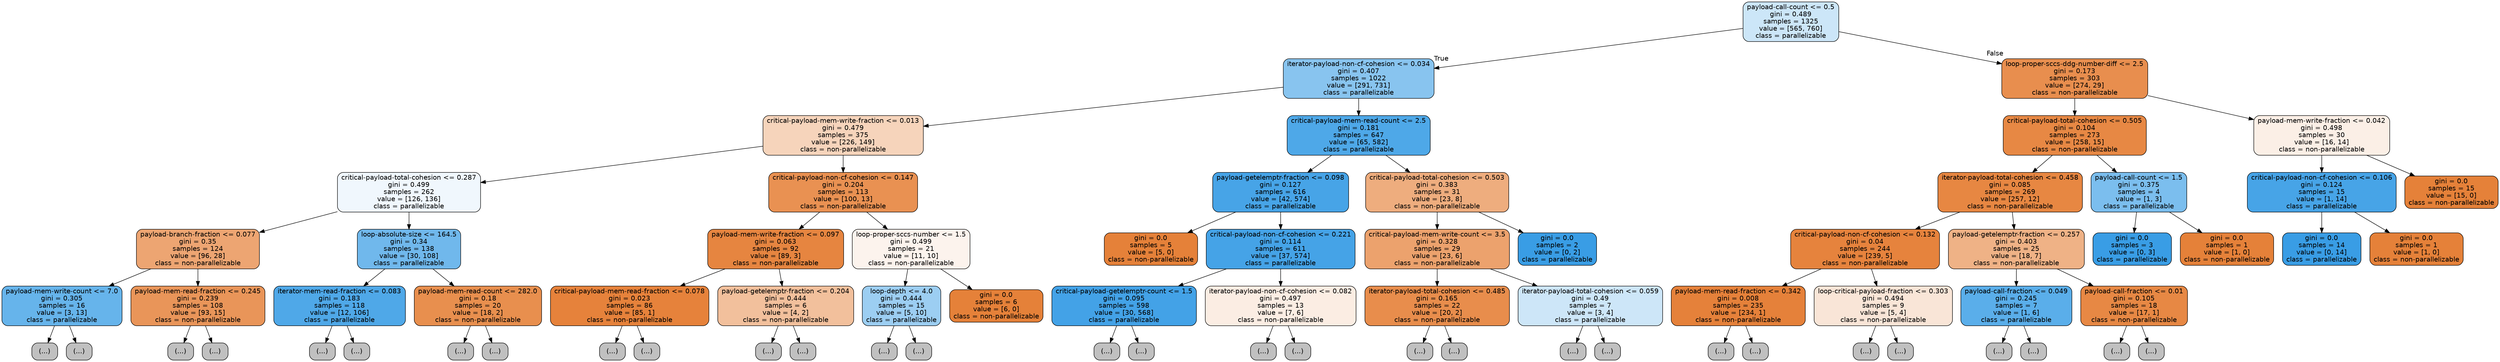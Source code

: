 digraph Tree {
node [shape=box, style="filled, rounded", color="black", fontname=helvetica] ;
edge [fontname=helvetica] ;
0 [label="payload-call-count <= 0.5\ngini = 0.489\nsamples = 1325\nvalue = [565, 760]\nclass = parallelizable", fillcolor="#399de541"] ;
1 [label="iterator-payload-non-cf-cohesion <= 0.034\ngini = 0.407\nsamples = 1022\nvalue = [291, 731]\nclass = parallelizable", fillcolor="#399de599"] ;
0 -> 1 [labeldistance=2.5, labelangle=45, headlabel="True"] ;
2 [label="critical-payload-mem-write-fraction <= 0.013\ngini = 0.479\nsamples = 375\nvalue = [226, 149]\nclass = non-parallelizable", fillcolor="#e5813957"] ;
1 -> 2 ;
3 [label="critical-payload-total-cohesion <= 0.287\ngini = 0.499\nsamples = 262\nvalue = [126, 136]\nclass = parallelizable", fillcolor="#399de513"] ;
2 -> 3 ;
4 [label="payload-branch-fraction <= 0.077\ngini = 0.35\nsamples = 124\nvalue = [96, 28]\nclass = non-parallelizable", fillcolor="#e58139b5"] ;
3 -> 4 ;
5 [label="payload-mem-write-count <= 7.0\ngini = 0.305\nsamples = 16\nvalue = [3, 13]\nclass = parallelizable", fillcolor="#399de5c4"] ;
4 -> 5 ;
6 [label="(...)", fillcolor="#C0C0C0"] ;
5 -> 6 ;
9 [label="(...)", fillcolor="#C0C0C0"] ;
5 -> 9 ;
12 [label="payload-mem-read-fraction <= 0.245\ngini = 0.239\nsamples = 108\nvalue = [93, 15]\nclass = non-parallelizable", fillcolor="#e58139d6"] ;
4 -> 12 ;
13 [label="(...)", fillcolor="#C0C0C0"] ;
12 -> 13 ;
38 [label="(...)", fillcolor="#C0C0C0"] ;
12 -> 38 ;
39 [label="loop-absolute-size <= 164.5\ngini = 0.34\nsamples = 138\nvalue = [30, 108]\nclass = parallelizable", fillcolor="#399de5b8"] ;
3 -> 39 ;
40 [label="iterator-mem-read-fraction <= 0.083\ngini = 0.183\nsamples = 118\nvalue = [12, 106]\nclass = parallelizable", fillcolor="#399de5e2"] ;
39 -> 40 ;
41 [label="(...)", fillcolor="#C0C0C0"] ;
40 -> 41 ;
52 [label="(...)", fillcolor="#C0C0C0"] ;
40 -> 52 ;
53 [label="payload-mem-read-count <= 282.0\ngini = 0.18\nsamples = 20\nvalue = [18, 2]\nclass = non-parallelizable", fillcolor="#e58139e3"] ;
39 -> 53 ;
54 [label="(...)", fillcolor="#C0C0C0"] ;
53 -> 54 ;
55 [label="(...)", fillcolor="#C0C0C0"] ;
53 -> 55 ;
56 [label="critical-payload-non-cf-cohesion <= 0.147\ngini = 0.204\nsamples = 113\nvalue = [100, 13]\nclass = non-parallelizable", fillcolor="#e58139de"] ;
2 -> 56 ;
57 [label="payload-mem-write-fraction <= 0.097\ngini = 0.063\nsamples = 92\nvalue = [89, 3]\nclass = non-parallelizable", fillcolor="#e58139f6"] ;
56 -> 57 ;
58 [label="critical-payload-mem-read-fraction <= 0.078\ngini = 0.023\nsamples = 86\nvalue = [85, 1]\nclass = non-parallelizable", fillcolor="#e58139fc"] ;
57 -> 58 ;
59 [label="(...)", fillcolor="#C0C0C0"] ;
58 -> 59 ;
62 [label="(...)", fillcolor="#C0C0C0"] ;
58 -> 62 ;
63 [label="payload-getelemptr-fraction <= 0.204\ngini = 0.444\nsamples = 6\nvalue = [4, 2]\nclass = non-parallelizable", fillcolor="#e581397f"] ;
57 -> 63 ;
64 [label="(...)", fillcolor="#C0C0C0"] ;
63 -> 64 ;
65 [label="(...)", fillcolor="#C0C0C0"] ;
63 -> 65 ;
66 [label="loop-proper-sccs-number <= 1.5\ngini = 0.499\nsamples = 21\nvalue = [11, 10]\nclass = non-parallelizable", fillcolor="#e5813917"] ;
56 -> 66 ;
67 [label="loop-depth <= 4.0\ngini = 0.444\nsamples = 15\nvalue = [5, 10]\nclass = parallelizable", fillcolor="#399de57f"] ;
66 -> 67 ;
68 [label="(...)", fillcolor="#C0C0C0"] ;
67 -> 68 ;
73 [label="(...)", fillcolor="#C0C0C0"] ;
67 -> 73 ;
74 [label="gini = 0.0\nsamples = 6\nvalue = [6, 0]\nclass = non-parallelizable", fillcolor="#e58139ff"] ;
66 -> 74 ;
75 [label="critical-payload-mem-read-count <= 2.5\ngini = 0.181\nsamples = 647\nvalue = [65, 582]\nclass = parallelizable", fillcolor="#399de5e3"] ;
1 -> 75 ;
76 [label="payload-getelemptr-fraction <= 0.098\ngini = 0.127\nsamples = 616\nvalue = [42, 574]\nclass = parallelizable", fillcolor="#399de5ec"] ;
75 -> 76 ;
77 [label="gini = 0.0\nsamples = 5\nvalue = [5, 0]\nclass = non-parallelizable", fillcolor="#e58139ff"] ;
76 -> 77 ;
78 [label="critical-payload-non-cf-cohesion <= 0.221\ngini = 0.114\nsamples = 611\nvalue = [37, 574]\nclass = parallelizable", fillcolor="#399de5ef"] ;
76 -> 78 ;
79 [label="critical-payload-getelemptr-count <= 1.5\ngini = 0.095\nsamples = 598\nvalue = [30, 568]\nclass = parallelizable", fillcolor="#399de5f2"] ;
78 -> 79 ;
80 [label="(...)", fillcolor="#C0C0C0"] ;
79 -> 80 ;
157 [label="(...)", fillcolor="#C0C0C0"] ;
79 -> 157 ;
158 [label="iterator-payload-non-cf-cohesion <= 0.082\ngini = 0.497\nsamples = 13\nvalue = [7, 6]\nclass = non-parallelizable", fillcolor="#e5813924"] ;
78 -> 158 ;
159 [label="(...)", fillcolor="#C0C0C0"] ;
158 -> 159 ;
162 [label="(...)", fillcolor="#C0C0C0"] ;
158 -> 162 ;
163 [label="critical-payload-total-cohesion <= 0.503\ngini = 0.383\nsamples = 31\nvalue = [23, 8]\nclass = non-parallelizable", fillcolor="#e58139a6"] ;
75 -> 163 ;
164 [label="critical-payload-mem-write-count <= 3.5\ngini = 0.328\nsamples = 29\nvalue = [23, 6]\nclass = non-parallelizable", fillcolor="#e58139bc"] ;
163 -> 164 ;
165 [label="iterator-payload-total-cohesion <= 0.485\ngini = 0.165\nsamples = 22\nvalue = [20, 2]\nclass = non-parallelizable", fillcolor="#e58139e6"] ;
164 -> 165 ;
166 [label="(...)", fillcolor="#C0C0C0"] ;
165 -> 166 ;
167 [label="(...)", fillcolor="#C0C0C0"] ;
165 -> 167 ;
170 [label="iterator-payload-total-cohesion <= 0.059\ngini = 0.49\nsamples = 7\nvalue = [3, 4]\nclass = parallelizable", fillcolor="#399de540"] ;
164 -> 170 ;
171 [label="(...)", fillcolor="#C0C0C0"] ;
170 -> 171 ;
172 [label="(...)", fillcolor="#C0C0C0"] ;
170 -> 172 ;
177 [label="gini = 0.0\nsamples = 2\nvalue = [0, 2]\nclass = parallelizable", fillcolor="#399de5ff"] ;
163 -> 177 ;
178 [label="loop-proper-sccs-ddg-number-diff <= 2.5\ngini = 0.173\nsamples = 303\nvalue = [274, 29]\nclass = non-parallelizable", fillcolor="#e58139e4"] ;
0 -> 178 [labeldistance=2.5, labelangle=-45, headlabel="False"] ;
179 [label="critical-payload-total-cohesion <= 0.505\ngini = 0.104\nsamples = 273\nvalue = [258, 15]\nclass = non-parallelizable", fillcolor="#e58139f0"] ;
178 -> 179 ;
180 [label="iterator-payload-total-cohesion <= 0.458\ngini = 0.085\nsamples = 269\nvalue = [257, 12]\nclass = non-parallelizable", fillcolor="#e58139f3"] ;
179 -> 180 ;
181 [label="critical-payload-non-cf-cohesion <= 0.132\ngini = 0.04\nsamples = 244\nvalue = [239, 5]\nclass = non-parallelizable", fillcolor="#e58139fa"] ;
180 -> 181 ;
182 [label="payload-mem-read-fraction <= 0.342\ngini = 0.008\nsamples = 235\nvalue = [234, 1]\nclass = non-parallelizable", fillcolor="#e58139fe"] ;
181 -> 182 ;
183 [label="(...)", fillcolor="#C0C0C0"] ;
182 -> 183 ;
184 [label="(...)", fillcolor="#C0C0C0"] ;
182 -> 184 ;
187 [label="loop-critical-payload-fraction <= 0.303\ngini = 0.494\nsamples = 9\nvalue = [5, 4]\nclass = non-parallelizable", fillcolor="#e5813933"] ;
181 -> 187 ;
188 [label="(...)", fillcolor="#C0C0C0"] ;
187 -> 188 ;
189 [label="(...)", fillcolor="#C0C0C0"] ;
187 -> 189 ;
190 [label="payload-getelemptr-fraction <= 0.257\ngini = 0.403\nsamples = 25\nvalue = [18, 7]\nclass = non-parallelizable", fillcolor="#e581399c"] ;
180 -> 190 ;
191 [label="payload-call-fraction <= 0.049\ngini = 0.245\nsamples = 7\nvalue = [1, 6]\nclass = parallelizable", fillcolor="#399de5d4"] ;
190 -> 191 ;
192 [label="(...)", fillcolor="#C0C0C0"] ;
191 -> 192 ;
193 [label="(...)", fillcolor="#C0C0C0"] ;
191 -> 193 ;
194 [label="payload-call-fraction <= 0.01\ngini = 0.105\nsamples = 18\nvalue = [17, 1]\nclass = non-parallelizable", fillcolor="#e58139f0"] ;
190 -> 194 ;
195 [label="(...)", fillcolor="#C0C0C0"] ;
194 -> 195 ;
196 [label="(...)", fillcolor="#C0C0C0"] ;
194 -> 196 ;
197 [label="payload-call-count <= 1.5\ngini = 0.375\nsamples = 4\nvalue = [1, 3]\nclass = parallelizable", fillcolor="#399de5aa"] ;
179 -> 197 ;
198 [label="gini = 0.0\nsamples = 3\nvalue = [0, 3]\nclass = parallelizable", fillcolor="#399de5ff"] ;
197 -> 198 ;
199 [label="gini = 0.0\nsamples = 1\nvalue = [1, 0]\nclass = non-parallelizable", fillcolor="#e58139ff"] ;
197 -> 199 ;
200 [label="payload-mem-write-fraction <= 0.042\ngini = 0.498\nsamples = 30\nvalue = [16, 14]\nclass = non-parallelizable", fillcolor="#e5813920"] ;
178 -> 200 ;
201 [label="critical-payload-non-cf-cohesion <= 0.106\ngini = 0.124\nsamples = 15\nvalue = [1, 14]\nclass = parallelizable", fillcolor="#399de5ed"] ;
200 -> 201 ;
202 [label="gini = 0.0\nsamples = 14\nvalue = [0, 14]\nclass = parallelizable", fillcolor="#399de5ff"] ;
201 -> 202 ;
203 [label="gini = 0.0\nsamples = 1\nvalue = [1, 0]\nclass = non-parallelizable", fillcolor="#e58139ff"] ;
201 -> 203 ;
204 [label="gini = 0.0\nsamples = 15\nvalue = [15, 0]\nclass = non-parallelizable", fillcolor="#e58139ff"] ;
200 -> 204 ;
}